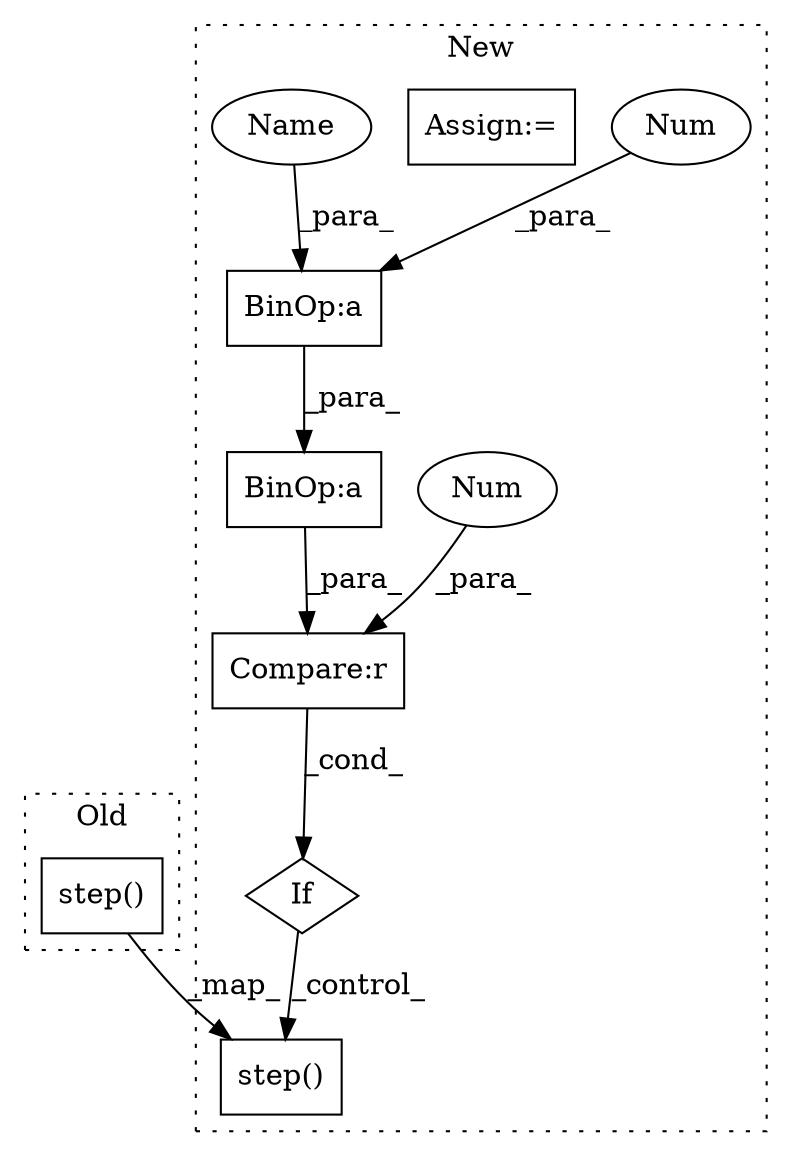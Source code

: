 digraph G {
subgraph cluster0 {
1 [label="step()" a="75" s="3521" l="16" shape="box"];
label = "Old";
style="dotted";
}
subgraph cluster1 {
2 [label="step()" a="75" s="3859" l="16" shape="box"];
3 [label="If" a="96" s="3791" l="3" shape="diamond"];
4 [label="Compare:r" a="40" s="3794" l="38" shape="box"];
5 [label="Num" a="76" s="3831" l="1" shape="ellipse"];
6 [label="BinOp:a" a="82" s="3796" l="3" shape="box"];
7 [label="Num" a="76" s="3799" l="1" shape="ellipse"];
8 [label="BinOp:a" a="82" s="3801" l="3" shape="box"];
9 [label="Assign:=" a="68" s="3704" l="4" shape="box"];
10 [label="Name" a="87" s="3795" l="1" shape="ellipse"];
label = "New";
style="dotted";
}
1 -> 2 [label="_map_"];
3 -> 2 [label="_control_"];
4 -> 3 [label="_cond_"];
5 -> 4 [label="_para_"];
6 -> 8 [label="_para_"];
7 -> 6 [label="_para_"];
8 -> 4 [label="_para_"];
10 -> 6 [label="_para_"];
}